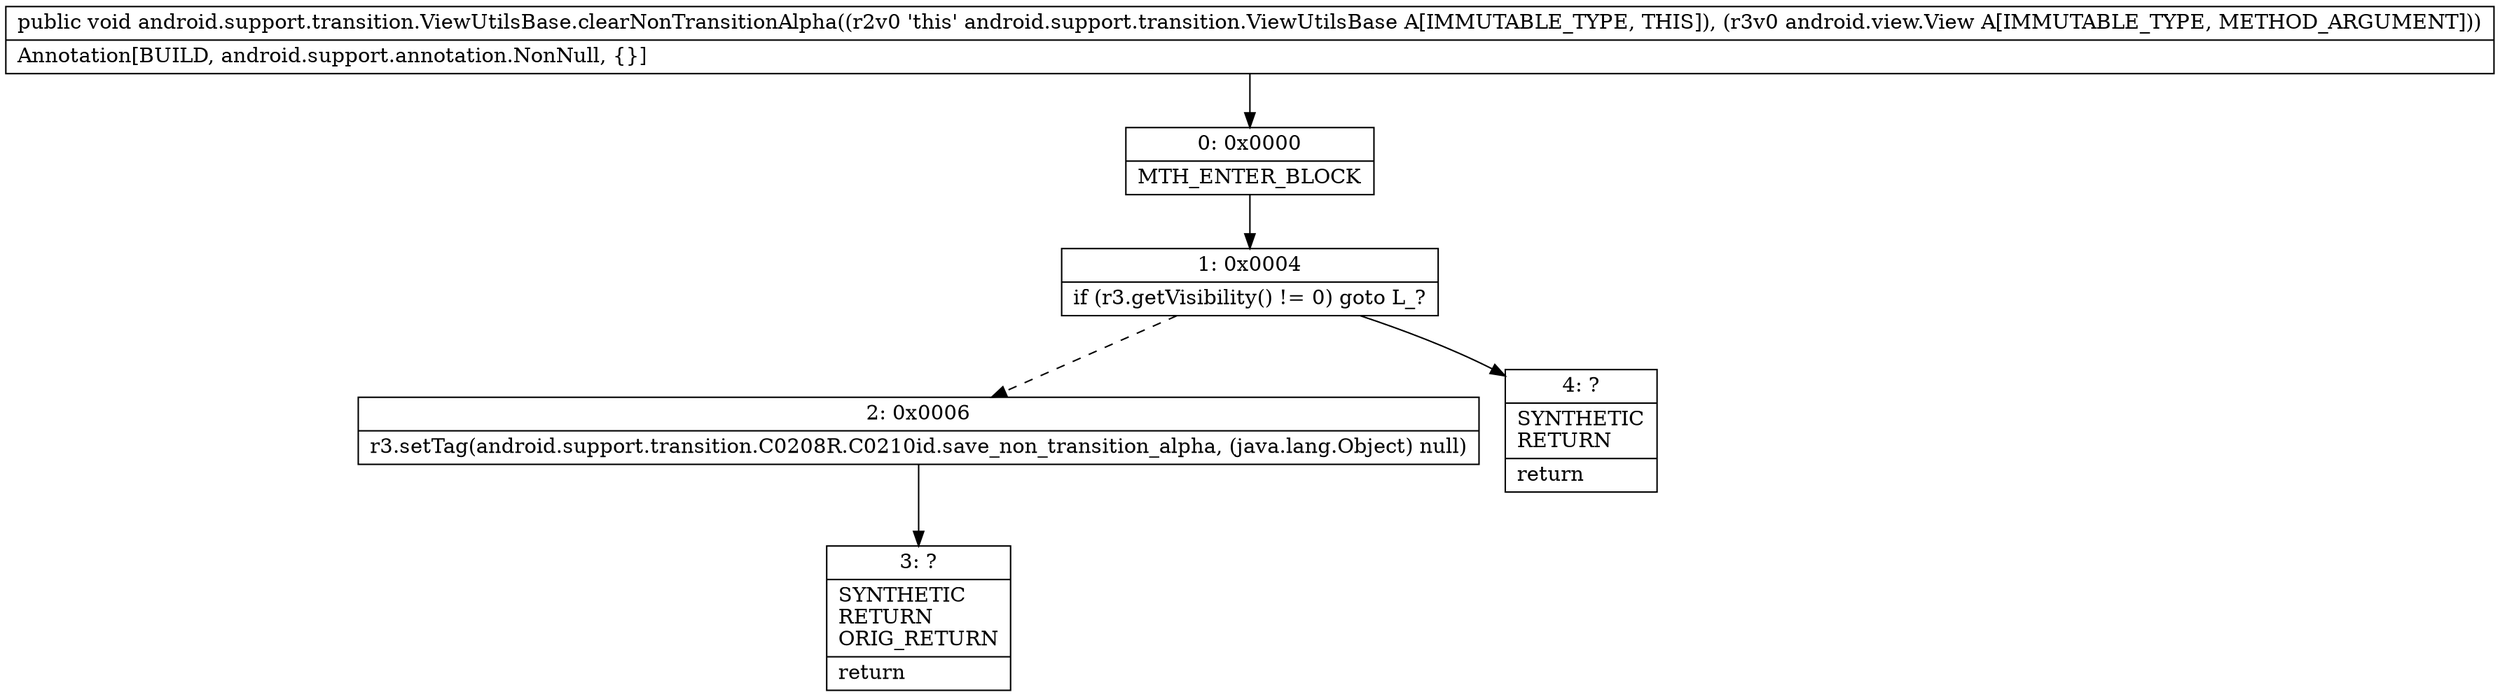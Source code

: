 digraph "CFG forandroid.support.transition.ViewUtilsBase.clearNonTransitionAlpha(Landroid\/view\/View;)V" {
Node_0 [shape=record,label="{0\:\ 0x0000|MTH_ENTER_BLOCK\l}"];
Node_1 [shape=record,label="{1\:\ 0x0004|if (r3.getVisibility() != 0) goto L_?\l}"];
Node_2 [shape=record,label="{2\:\ 0x0006|r3.setTag(android.support.transition.C0208R.C0210id.save_non_transition_alpha, (java.lang.Object) null)\l}"];
Node_3 [shape=record,label="{3\:\ ?|SYNTHETIC\lRETURN\lORIG_RETURN\l|return\l}"];
Node_4 [shape=record,label="{4\:\ ?|SYNTHETIC\lRETURN\l|return\l}"];
MethodNode[shape=record,label="{public void android.support.transition.ViewUtilsBase.clearNonTransitionAlpha((r2v0 'this' android.support.transition.ViewUtilsBase A[IMMUTABLE_TYPE, THIS]), (r3v0 android.view.View A[IMMUTABLE_TYPE, METHOD_ARGUMENT]))  | Annotation[BUILD, android.support.annotation.NonNull, \{\}]\l}"];
MethodNode -> Node_0;
Node_0 -> Node_1;
Node_1 -> Node_2[style=dashed];
Node_1 -> Node_4;
Node_2 -> Node_3;
}

